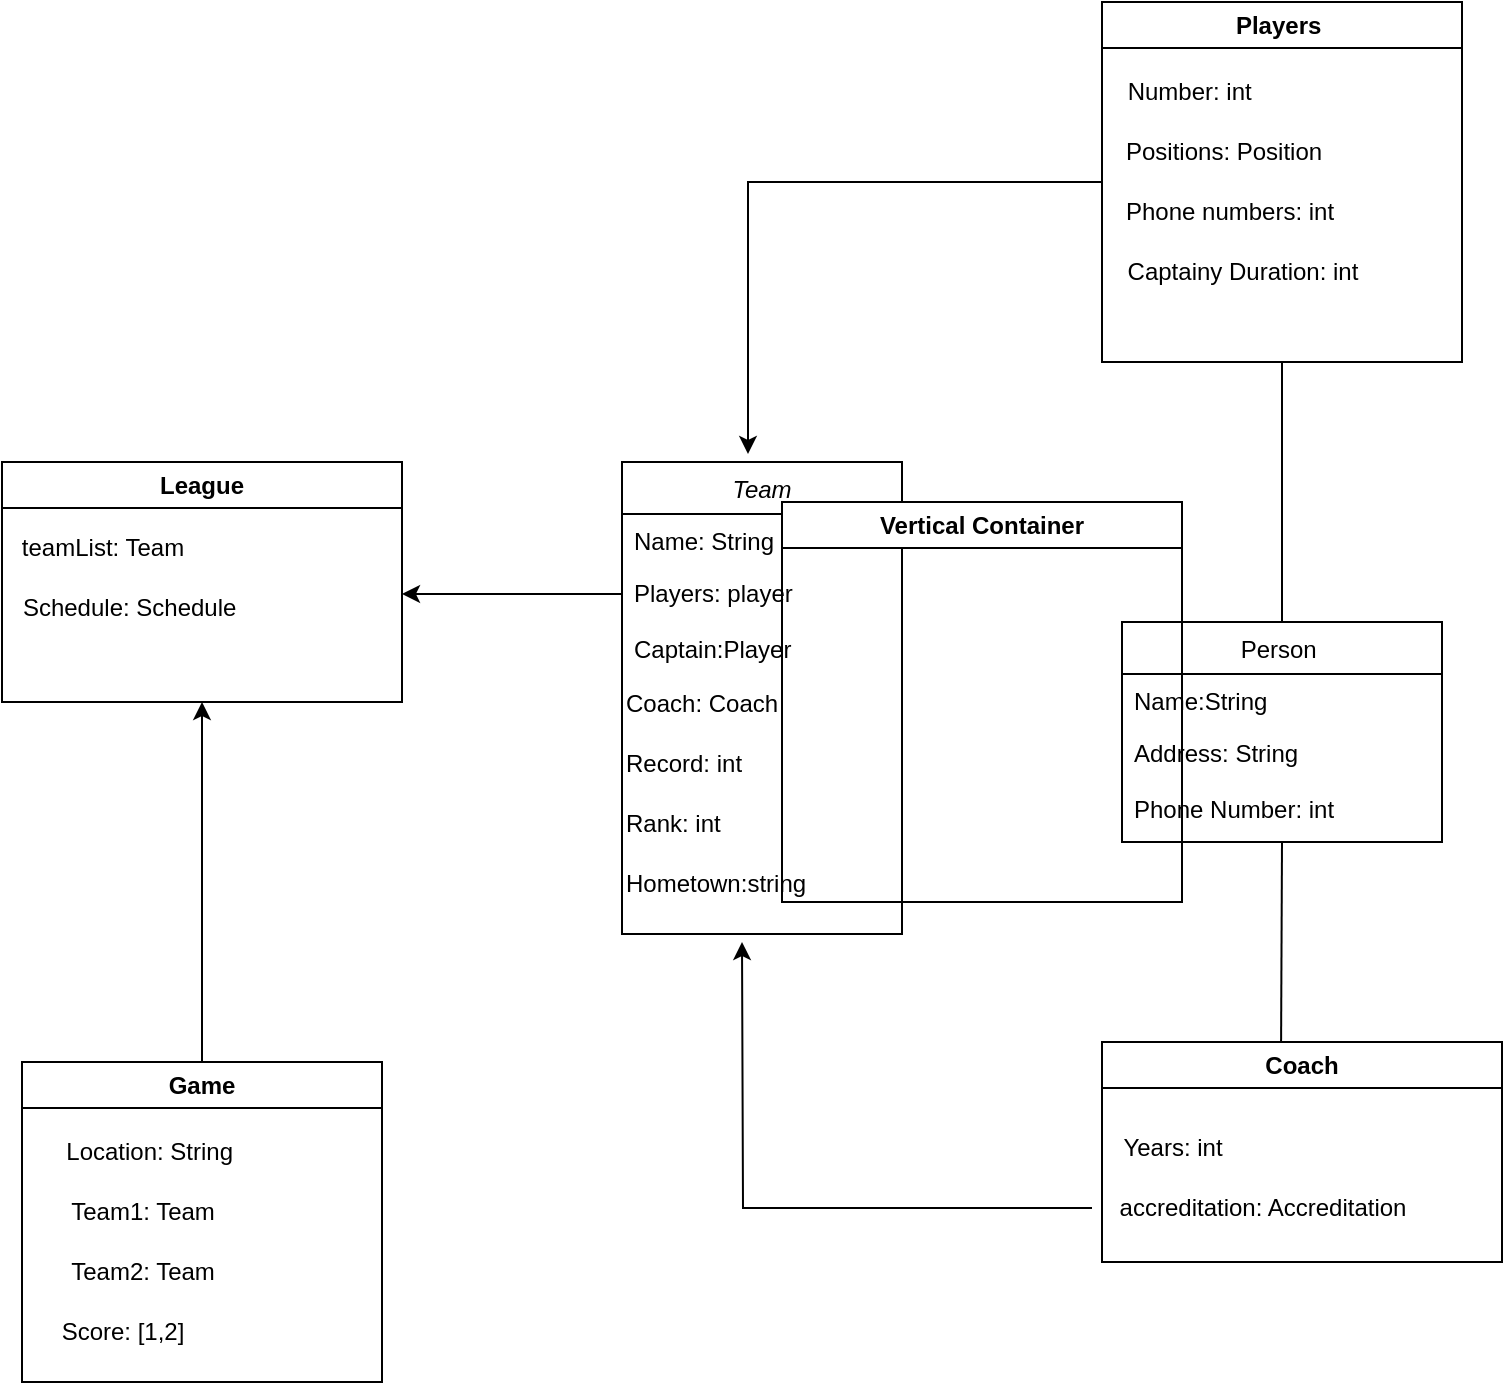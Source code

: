 <mxfile version="22.1.5" type="github">
  <diagram id="C5RBs43oDa-KdzZeNtuy" name="Page-1">
    <mxGraphModel dx="1811" dy="644" grid="1" gridSize="10" guides="1" tooltips="1" connect="1" arrows="1" fold="1" page="1" pageScale="1" pageWidth="827" pageHeight="1169" math="0" shadow="0">
      <root>
        <mxCell id="WIyWlLk6GJQsqaUBKTNV-0" />
        <mxCell id="WIyWlLk6GJQsqaUBKTNV-1" parent="WIyWlLk6GJQsqaUBKTNV-0" />
        <mxCell id="AXIAZHyVzbPJt22z1Su6-15" value="Team" style="swimlane;fontStyle=2;align=center;verticalAlign=top;childLayout=stackLayout;horizontal=1;startSize=26;horizontalStack=0;resizeParent=1;resizeLast=0;collapsible=1;marginBottom=0;rounded=0;shadow=0;strokeWidth=1;" vertex="1" parent="WIyWlLk6GJQsqaUBKTNV-1">
          <mxGeometry x="260" y="250" width="140" height="236" as="geometry">
            <mxRectangle x="230" y="140" width="160" height="26" as="alternateBounds" />
          </mxGeometry>
        </mxCell>
        <mxCell id="AXIAZHyVzbPJt22z1Su6-16" value="Name: String " style="text;align=left;verticalAlign=top;spacingLeft=4;spacingRight=4;overflow=hidden;rotatable=0;points=[[0,0.5],[1,0.5]];portConstraint=eastwest;" vertex="1" parent="AXIAZHyVzbPJt22z1Su6-15">
          <mxGeometry y="26" width="140" height="26" as="geometry" />
        </mxCell>
        <mxCell id="AXIAZHyVzbPJt22z1Su6-56" style="edgeStyle=orthogonalEdgeStyle;rounded=0;orthogonalLoop=1;jettySize=auto;html=1;" edge="1" parent="AXIAZHyVzbPJt22z1Su6-15" source="AXIAZHyVzbPJt22z1Su6-17">
          <mxGeometry relative="1" as="geometry">
            <mxPoint x="-110" y="66" as="targetPoint" />
          </mxGeometry>
        </mxCell>
        <mxCell id="AXIAZHyVzbPJt22z1Su6-17" value="Players: player&#xa;&#xa;&#xa;&#xa;" style="text;align=left;verticalAlign=top;spacingLeft=4;spacingRight=4;overflow=hidden;rotatable=0;points=[[0,0.5],[1,0.5]];portConstraint=eastwest;rounded=0;shadow=0;html=0;" vertex="1" parent="AXIAZHyVzbPJt22z1Su6-15">
          <mxGeometry y="52" width="140" height="28" as="geometry" />
        </mxCell>
        <mxCell id="AXIAZHyVzbPJt22z1Su6-18" value="Captain:Player&#xa;&#xa;" style="text;align=left;verticalAlign=top;spacingLeft=4;spacingRight=4;overflow=hidden;rotatable=0;points=[[0,0.5],[1,0.5]];portConstraint=eastwest;rounded=0;shadow=0;html=0;" vertex="1" parent="AXIAZHyVzbPJt22z1Su6-15">
          <mxGeometry y="80" width="140" height="26" as="geometry" />
        </mxCell>
        <mxCell id="AXIAZHyVzbPJt22z1Su6-19" value="Coach: Coach" style="text;html=1;align=left;verticalAlign=middle;resizable=0;points=[];autosize=1;strokeColor=none;fillColor=none;" vertex="1" parent="AXIAZHyVzbPJt22z1Su6-15">
          <mxGeometry y="106" width="140" height="30" as="geometry" />
        </mxCell>
        <mxCell id="AXIAZHyVzbPJt22z1Su6-20" value="Record: int" style="text;html=1;align=left;verticalAlign=middle;resizable=0;points=[];autosize=1;strokeColor=none;fillColor=none;" vertex="1" parent="AXIAZHyVzbPJt22z1Su6-15">
          <mxGeometry y="136" width="140" height="30" as="geometry" />
        </mxCell>
        <mxCell id="AXIAZHyVzbPJt22z1Su6-41" value="Rank: int" style="text;html=1;align=left;verticalAlign=middle;resizable=0;points=[];autosize=1;strokeColor=none;fillColor=none;" vertex="1" parent="AXIAZHyVzbPJt22z1Su6-15">
          <mxGeometry y="166" width="140" height="30" as="geometry" />
        </mxCell>
        <mxCell id="AXIAZHyVzbPJt22z1Su6-49" value="Hometown:string&amp;nbsp;" style="text;html=1;align=left;verticalAlign=middle;resizable=0;points=[];autosize=1;strokeColor=none;fillColor=none;" vertex="1" parent="AXIAZHyVzbPJt22z1Su6-15">
          <mxGeometry y="196" width="140" height="30" as="geometry" />
        </mxCell>
        <mxCell id="AXIAZHyVzbPJt22z1Su6-21" value="Person " style="swimlane;fontStyle=0;align=center;verticalAlign=top;childLayout=stackLayout;horizontal=1;startSize=26;horizontalStack=0;resizeParent=1;resizeLast=0;collapsible=1;marginBottom=0;rounded=0;shadow=0;strokeWidth=1;" vertex="1" parent="WIyWlLk6GJQsqaUBKTNV-1">
          <mxGeometry x="510" y="330" width="160" height="110" as="geometry">
            <mxRectangle x="130" y="380" width="160" height="26" as="alternateBounds" />
          </mxGeometry>
        </mxCell>
        <mxCell id="AXIAZHyVzbPJt22z1Su6-22" value="Name:String" style="text;align=left;verticalAlign=top;spacingLeft=4;spacingRight=4;overflow=hidden;rotatable=0;points=[[0,0.5],[1,0.5]];portConstraint=eastwest;" vertex="1" parent="AXIAZHyVzbPJt22z1Su6-21">
          <mxGeometry y="26" width="160" height="26" as="geometry" />
        </mxCell>
        <mxCell id="AXIAZHyVzbPJt22z1Su6-23" value="Address: String&#xa;&#xa;Phone Number: int" style="text;align=left;verticalAlign=top;spacingLeft=4;spacingRight=4;overflow=hidden;rotatable=0;points=[[0,0.5],[1,0.5]];portConstraint=eastwest;rounded=0;shadow=0;html=0;" vertex="1" parent="AXIAZHyVzbPJt22z1Su6-21">
          <mxGeometry y="52" width="160" height="58" as="geometry" />
        </mxCell>
        <mxCell id="AXIAZHyVzbPJt22z1Su6-26" value="" style="endArrow=none;html=1;rounded=0;exitX=0.5;exitY=0;exitDx=0;exitDy=0;" edge="1" parent="WIyWlLk6GJQsqaUBKTNV-1" source="AXIAZHyVzbPJt22z1Su6-21">
          <mxGeometry width="50" height="50" relative="1" as="geometry">
            <mxPoint x="570" y="310" as="sourcePoint" />
            <mxPoint x="590" y="200" as="targetPoint" />
          </mxGeometry>
        </mxCell>
        <mxCell id="AXIAZHyVzbPJt22z1Su6-27" value="" style="endArrow=none;html=1;rounded=0;exitX=0.5;exitY=0;exitDx=0;exitDy=0;" edge="1" parent="WIyWlLk6GJQsqaUBKTNV-1">
          <mxGeometry width="50" height="50" relative="1" as="geometry">
            <mxPoint x="589.5" y="550" as="sourcePoint" />
            <mxPoint x="590" y="440" as="targetPoint" />
          </mxGeometry>
        </mxCell>
        <mxCell id="AXIAZHyVzbPJt22z1Su6-32" value="Players&amp;nbsp;" style="swimlane;whiteSpace=wrap;html=1;" vertex="1" parent="WIyWlLk6GJQsqaUBKTNV-1">
          <mxGeometry x="500" y="20" width="180" height="180" as="geometry" />
        </mxCell>
        <mxCell id="AXIAZHyVzbPJt22z1Su6-33" value="Number: int&amp;nbsp;" style="text;html=1;align=center;verticalAlign=middle;resizable=0;points=[];autosize=1;strokeColor=none;fillColor=none;" vertex="1" parent="AXIAZHyVzbPJt22z1Su6-32">
          <mxGeometry y="30" width="90" height="30" as="geometry" />
        </mxCell>
        <mxCell id="AXIAZHyVzbPJt22z1Su6-34" value="Positions: Position" style="text;html=1;align=left;verticalAlign=middle;resizable=0;points=[];autosize=1;strokeColor=none;fillColor=none;" vertex="1" parent="AXIAZHyVzbPJt22z1Su6-32">
          <mxGeometry x="10" y="60" width="120" height="30" as="geometry" />
        </mxCell>
        <mxCell id="AXIAZHyVzbPJt22z1Su6-35" value="Phone numbers: int&lt;br&gt;" style="text;html=1;align=left;verticalAlign=middle;resizable=0;points=[];autosize=1;strokeColor=none;fillColor=none;" vertex="1" parent="AXIAZHyVzbPJt22z1Su6-32">
          <mxGeometry x="10" y="90" width="130" height="30" as="geometry" />
        </mxCell>
        <mxCell id="AXIAZHyVzbPJt22z1Su6-44" value="Captainy Duration: int" style="text;html=1;align=center;verticalAlign=middle;resizable=0;points=[];autosize=1;strokeColor=none;fillColor=none;" vertex="1" parent="AXIAZHyVzbPJt22z1Su6-32">
          <mxGeometry y="120" width="140" height="30" as="geometry" />
        </mxCell>
        <mxCell id="AXIAZHyVzbPJt22z1Su6-36" value="Coach" style="swimlane;whiteSpace=wrap;html=1;" vertex="1" parent="WIyWlLk6GJQsqaUBKTNV-1">
          <mxGeometry x="500" y="540" width="200" height="110" as="geometry" />
        </mxCell>
        <mxCell id="AXIAZHyVzbPJt22z1Su6-37" value="Years: int" style="text;html=1;align=center;verticalAlign=middle;resizable=0;points=[];autosize=1;strokeColor=none;fillColor=none;" vertex="1" parent="AXIAZHyVzbPJt22z1Su6-36">
          <mxGeometry y="38" width="70" height="30" as="geometry" />
        </mxCell>
        <mxCell id="AXIAZHyVzbPJt22z1Su6-42" style="edgeStyle=orthogonalEdgeStyle;rounded=0;orthogonalLoop=1;jettySize=auto;html=1;" edge="1" parent="AXIAZHyVzbPJt22z1Su6-36" source="AXIAZHyVzbPJt22z1Su6-38">
          <mxGeometry relative="1" as="geometry">
            <mxPoint x="-180" y="-50" as="targetPoint" />
          </mxGeometry>
        </mxCell>
        <mxCell id="AXIAZHyVzbPJt22z1Su6-38" value="accreditation: Accreditation " style="text;html=1;align=center;verticalAlign=middle;resizable=0;points=[];autosize=1;strokeColor=none;fillColor=none;" vertex="1" parent="AXIAZHyVzbPJt22z1Su6-36">
          <mxGeometry x="-5" y="68" width="170" height="30" as="geometry" />
        </mxCell>
        <mxCell id="AXIAZHyVzbPJt22z1Su6-43" style="edgeStyle=orthogonalEdgeStyle;rounded=0;orthogonalLoop=1;jettySize=auto;html=1;exitX=0;exitY=0.5;exitDx=0;exitDy=0;entryX=0.45;entryY=-0.017;entryDx=0;entryDy=0;entryPerimeter=0;" edge="1" parent="WIyWlLk6GJQsqaUBKTNV-1" source="AXIAZHyVzbPJt22z1Su6-32" target="AXIAZHyVzbPJt22z1Su6-15">
          <mxGeometry relative="1" as="geometry">
            <mxPoint x="323" y="210" as="targetPoint" />
          </mxGeometry>
        </mxCell>
        <mxCell id="AXIAZHyVzbPJt22z1Su6-57" style="edgeStyle=orthogonalEdgeStyle;rounded=0;orthogonalLoop=1;jettySize=auto;html=1;exitX=0.5;exitY=0;exitDx=0;exitDy=0;entryX=0.5;entryY=1;entryDx=0;entryDy=0;" edge="1" parent="WIyWlLk6GJQsqaUBKTNV-1" source="AXIAZHyVzbPJt22z1Su6-46" target="AXIAZHyVzbPJt22z1Su6-47">
          <mxGeometry relative="1" as="geometry" />
        </mxCell>
        <mxCell id="AXIAZHyVzbPJt22z1Su6-46" value="Game" style="swimlane;whiteSpace=wrap;html=1;" vertex="1" parent="WIyWlLk6GJQsqaUBKTNV-1">
          <mxGeometry x="-40" y="550" width="180" height="160" as="geometry" />
        </mxCell>
        <mxCell id="AXIAZHyVzbPJt22z1Su6-52" value="Location: String&amp;nbsp;" style="text;html=1;align=center;verticalAlign=middle;resizable=0;points=[];autosize=1;strokeColor=none;fillColor=none;" vertex="1" parent="AXIAZHyVzbPJt22z1Su6-46">
          <mxGeometry x="10" y="30" width="110" height="30" as="geometry" />
        </mxCell>
        <mxCell id="AXIAZHyVzbPJt22z1Su6-53" value="Team1: Team" style="text;html=1;align=center;verticalAlign=middle;resizable=0;points=[];autosize=1;strokeColor=none;fillColor=none;" vertex="1" parent="AXIAZHyVzbPJt22z1Su6-46">
          <mxGeometry x="10" y="60" width="100" height="30" as="geometry" />
        </mxCell>
        <mxCell id="AXIAZHyVzbPJt22z1Su6-54" value="Team2: Team" style="text;html=1;align=center;verticalAlign=middle;resizable=0;points=[];autosize=1;strokeColor=none;fillColor=none;" vertex="1" parent="AXIAZHyVzbPJt22z1Su6-46">
          <mxGeometry x="10" y="90" width="100" height="30" as="geometry" />
        </mxCell>
        <mxCell id="AXIAZHyVzbPJt22z1Su6-55" value="Score: [1,2]" style="text;html=1;align=center;verticalAlign=middle;resizable=0;points=[];autosize=1;strokeColor=none;fillColor=none;" vertex="1" parent="AXIAZHyVzbPJt22z1Su6-46">
          <mxGeometry x="10" y="120" width="80" height="30" as="geometry" />
        </mxCell>
        <mxCell id="AXIAZHyVzbPJt22z1Su6-47" value="League" style="swimlane;whiteSpace=wrap;html=1;" vertex="1" parent="WIyWlLk6GJQsqaUBKTNV-1">
          <mxGeometry x="-50" y="250" width="200" height="120" as="geometry" />
        </mxCell>
        <mxCell id="AXIAZHyVzbPJt22z1Su6-50" value="teamList: Team" style="text;html=1;align=center;verticalAlign=middle;resizable=0;points=[];autosize=1;strokeColor=none;fillColor=none;" vertex="1" parent="AXIAZHyVzbPJt22z1Su6-47">
          <mxGeometry y="28" width="100" height="30" as="geometry" />
        </mxCell>
        <mxCell id="AXIAZHyVzbPJt22z1Su6-51" value="Schedule: Schedule&amp;nbsp;" style="text;html=1;align=center;verticalAlign=middle;resizable=0;points=[];autosize=1;strokeColor=none;fillColor=none;" vertex="1" parent="AXIAZHyVzbPJt22z1Su6-47">
          <mxGeometry y="58" width="130" height="30" as="geometry" />
        </mxCell>
        <mxCell id="AXIAZHyVzbPJt22z1Su6-58" value="Vertical Container" style="swimlane;whiteSpace=wrap;html=1;" vertex="1" parent="WIyWlLk6GJQsqaUBKTNV-1">
          <mxGeometry x="340" y="270" width="200" height="200" as="geometry" />
        </mxCell>
      </root>
    </mxGraphModel>
  </diagram>
</mxfile>
